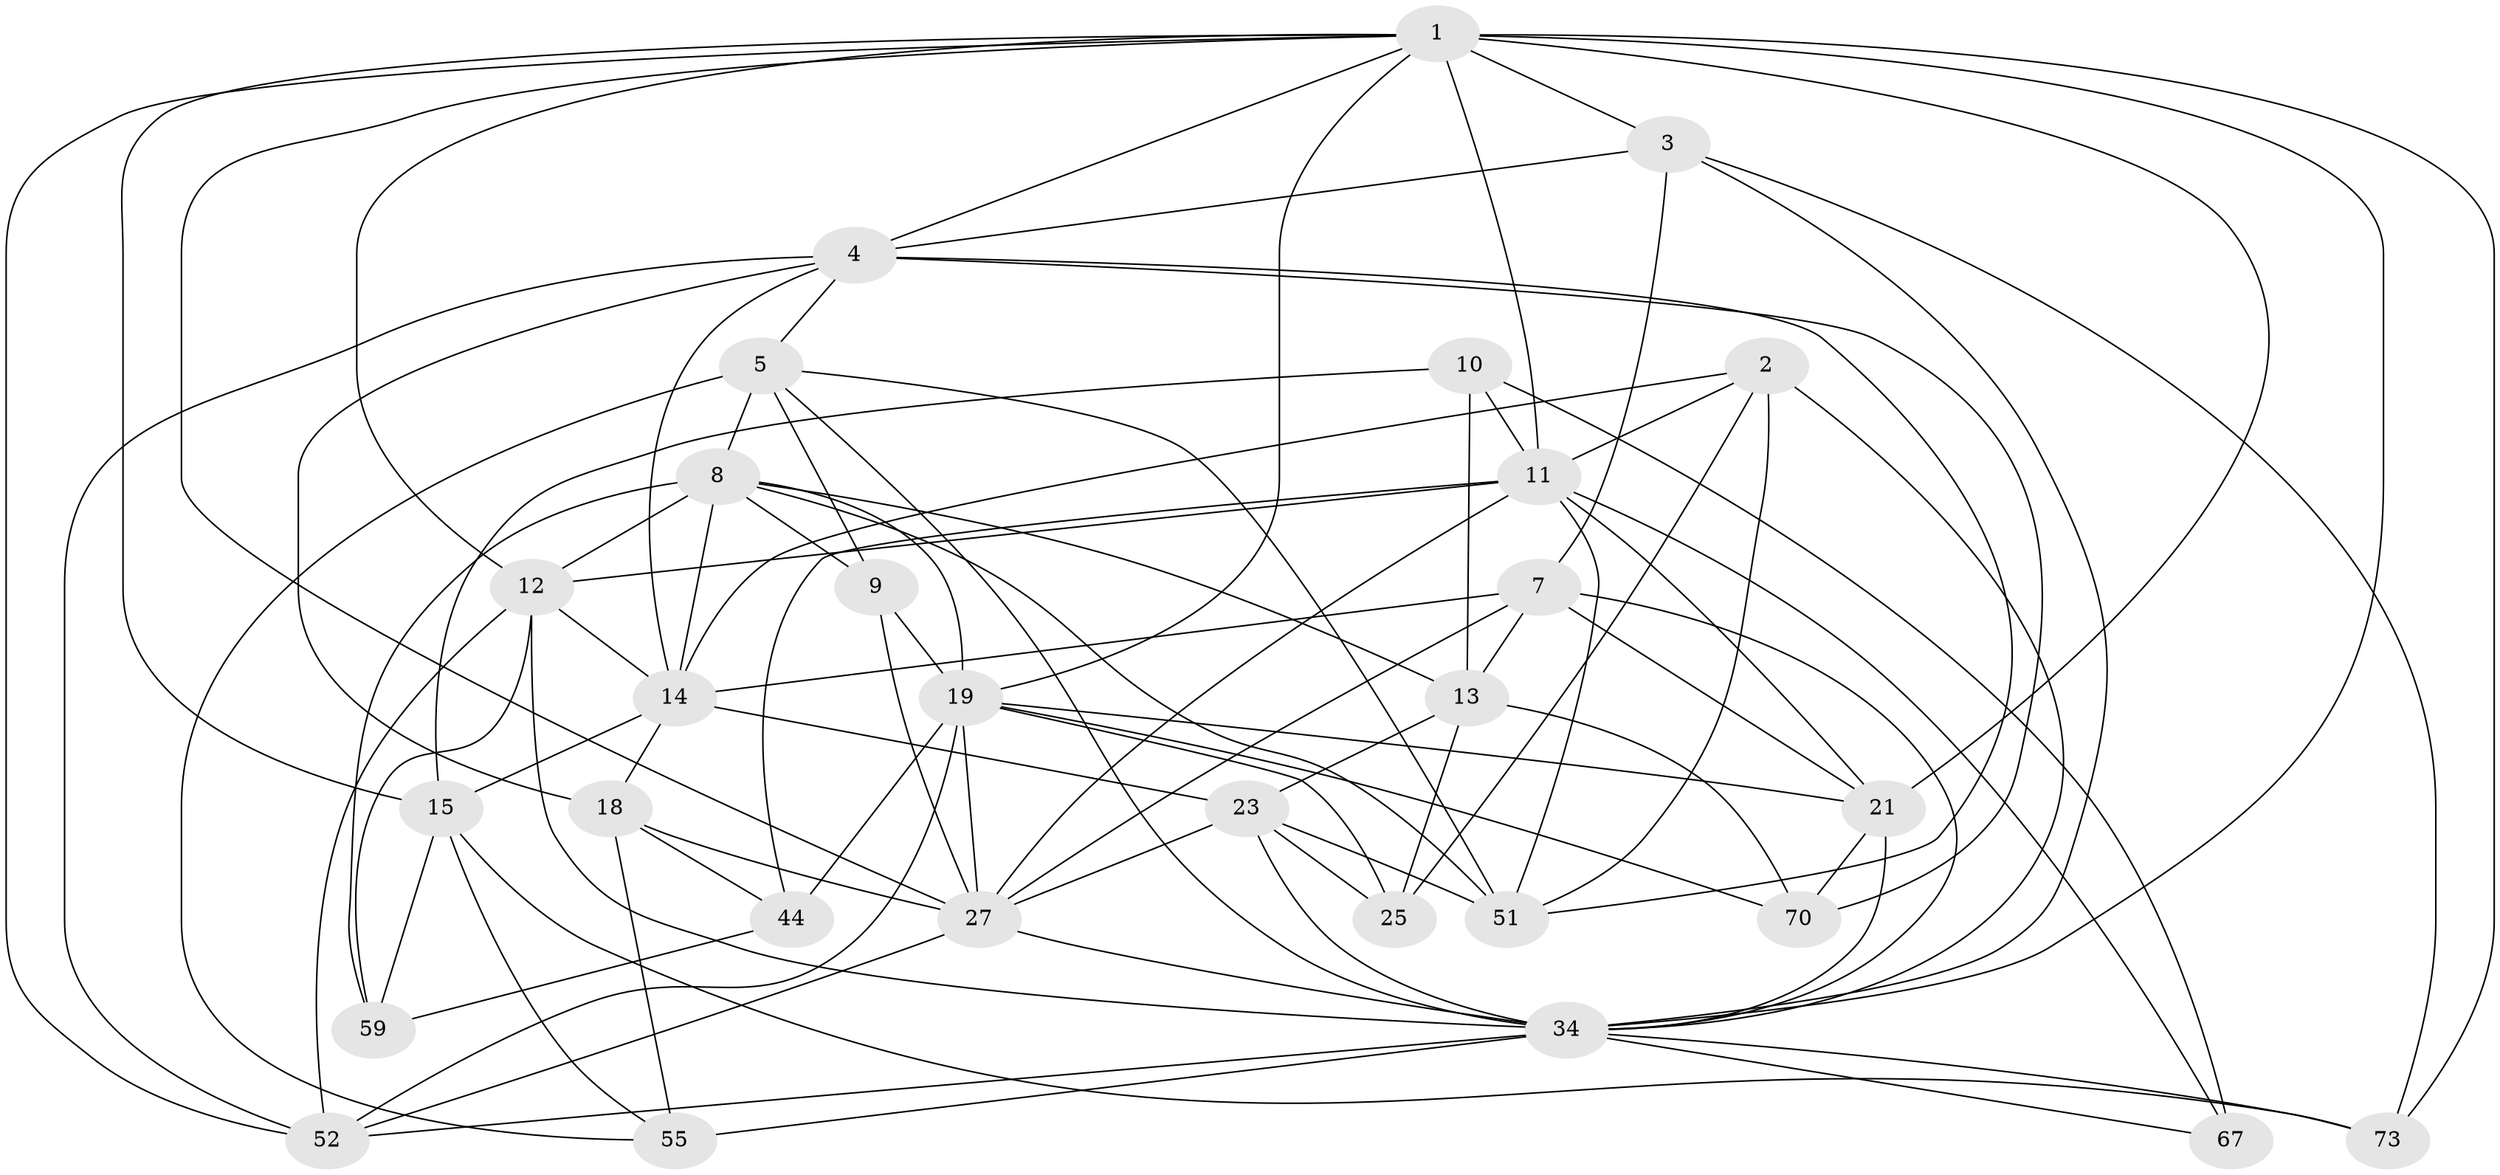 // original degree distribution, {4: 1.0}
// Generated by graph-tools (version 1.1) at 2025/20/03/04/25 18:20:30]
// undirected, 29 vertices, 90 edges
graph export_dot {
graph [start="1"]
  node [color=gray90,style=filled];
  1 [super="+60+64+6"];
  2 [super="+28"];
  3 [super="+20"];
  4 [super="+30"];
  5 [super="+36+38"];
  7 [super="+66"];
  8 [super="+47+16"];
  9;
  10 [super="+32"];
  11 [super="+29+35"];
  12 [super="+49+17"];
  13 [super="+41"];
  14 [super="+26"];
  15 [super="+56"];
  18 [super="+45"];
  19 [super="+33+22+24"];
  21 [super="+54"];
  23 [super="+37"];
  25;
  27 [super="+72+39+42"];
  34 [super="+43+57+69+48"];
  44;
  51 [super="+74"];
  52 [super="+68"];
  55 [super="+71"];
  59;
  67;
  70;
  73;
  1 -- 73;
  1 -- 21;
  1 -- 4;
  1 -- 3 [weight=2];
  1 -- 12;
  1 -- 34;
  1 -- 19;
  1 -- 52;
  1 -- 27;
  1 -- 11;
  1 -- 15;
  2 -- 14 [weight=2];
  2 -- 25;
  2 -- 51;
  2 -- 11;
  2 -- 34;
  3 -- 4;
  3 -- 7;
  3 -- 73;
  3 -- 34;
  4 -- 51;
  4 -- 18;
  4 -- 5;
  4 -- 52;
  4 -- 70;
  4 -- 14;
  5 -- 55 [weight=2];
  5 -- 9;
  5 -- 8 [weight=2];
  5 -- 51;
  5 -- 34;
  7 -- 34;
  7 -- 13;
  7 -- 27;
  7 -- 21;
  7 -- 14;
  8 -- 59;
  8 -- 19 [weight=2];
  8 -- 13;
  8 -- 51;
  8 -- 9;
  8 -- 12;
  8 -- 14;
  9 -- 27;
  9 -- 19;
  10 -- 67 [weight=2];
  10 -- 13;
  10 -- 15;
  10 -- 11 [weight=2];
  11 -- 44;
  11 -- 51;
  11 -- 21;
  11 -- 27;
  11 -- 12;
  11 -- 67;
  12 -- 14 [weight=2];
  12 -- 52;
  12 -- 59;
  12 -- 34;
  13 -- 70;
  13 -- 25;
  13 -- 23;
  14 -- 23;
  14 -- 15;
  14 -- 18;
  15 -- 59;
  15 -- 73;
  15 -- 55;
  18 -- 44;
  18 -- 27 [weight=2];
  18 -- 55;
  19 -- 27;
  19 -- 25;
  19 -- 52;
  19 -- 21;
  19 -- 70;
  19 -- 44;
  21 -- 70;
  21 -- 34;
  23 -- 27;
  23 -- 25;
  23 -- 51;
  23 -- 34;
  27 -- 52;
  27 -- 34;
  34 -- 55 [weight=2];
  34 -- 52;
  34 -- 67;
  34 -- 73;
  44 -- 59;
}
